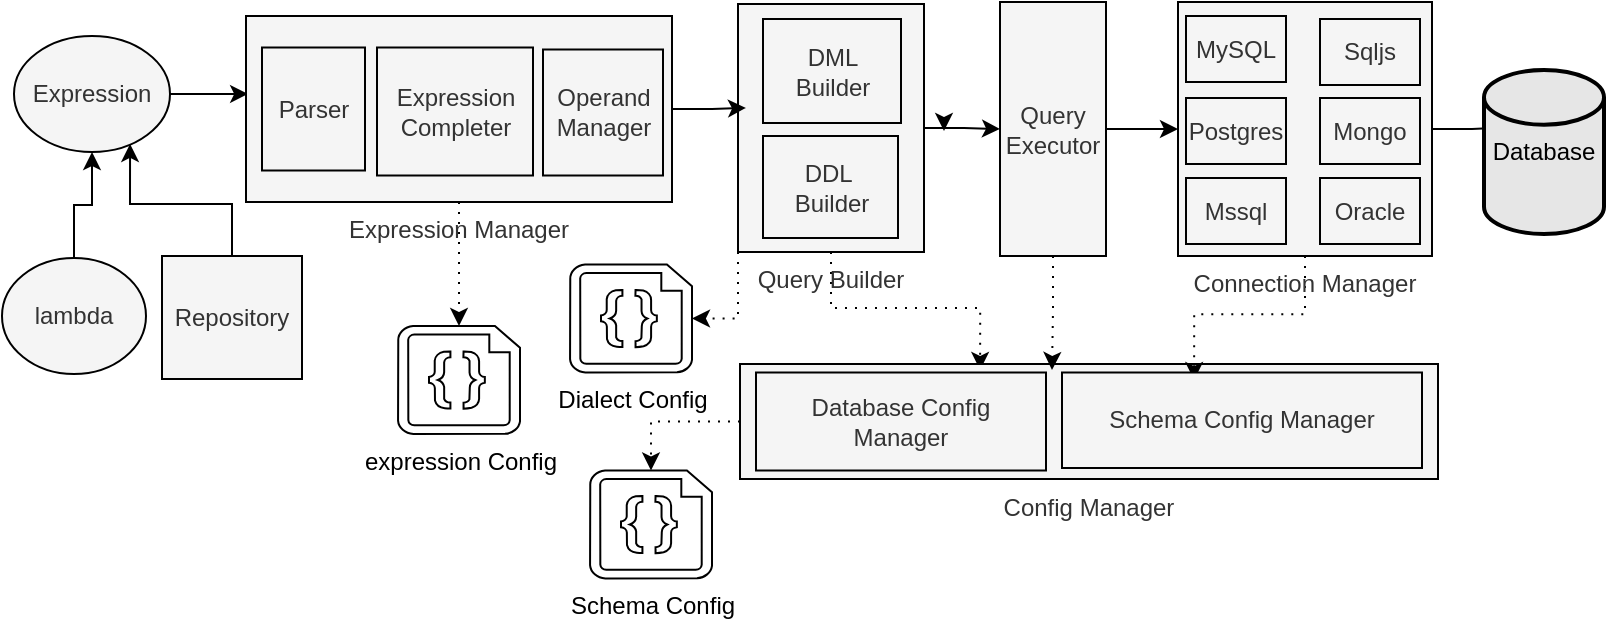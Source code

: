 <mxfile>
    <diagram id="_qm1-AJe0AePabwUvn4U" name="Page-1">
        <mxGraphModel dx="1035" dy="574" grid="0" gridSize="10" guides="1" tooltips="1" connect="1" arrows="1" fold="1" page="1" pageScale="1" pageWidth="827" pageHeight="583" background="#ffffff" math="0" shadow="0">
            <root>
                <object label="" id="0">
                    <mxCell/>
                </object>
                <mxCell id="1" parent="0"/>
                <mxCell id="90" style="edgeStyle=orthogonalEdgeStyle;rounded=0;orthogonalLoop=1;jettySize=auto;html=1;exitX=1;exitY=0.5;exitDx=0;exitDy=0;entryX=0;entryY=0.5;entryDx=0;entryDy=0;" edge="1" parent="1" source="2">
                    <mxGeometry relative="1" as="geometry">
                        <mxPoint x="479" y="80.5" as="targetPoint"/>
                    </mxGeometry>
                </mxCell>
                <mxCell id="99" style="edgeStyle=orthogonalEdgeStyle;rounded=0;orthogonalLoop=1;jettySize=auto;html=1;entryX=0;entryY=0.5;entryDx=0;entryDy=0;strokeColor=#000000;" edge="1" parent="1" source="2" target="7">
                    <mxGeometry relative="1" as="geometry"/>
                </mxCell>
                <mxCell id="104" style="edgeStyle=orthogonalEdgeStyle;rounded=0;orthogonalLoop=1;jettySize=auto;html=1;entryX=1;entryY=0.5;entryDx=0;entryDy=0;entryPerimeter=0;dashed=1;dashPattern=1 4;strokeColor=#000000;exitX=0;exitY=1;exitDx=0;exitDy=0;" edge="1" parent="1" source="2" target="32">
                    <mxGeometry relative="1" as="geometry"/>
                </mxCell>
                <mxCell id="105" style="edgeStyle=orthogonalEdgeStyle;rounded=0;orthogonalLoop=1;jettySize=auto;html=1;entryX=0.344;entryY=0.052;entryDx=0;entryDy=0;entryPerimeter=0;dashed=1;dashPattern=1 4;strokeColor=#000000;" edge="1" parent="1" source="2" target="5">
                    <mxGeometry relative="1" as="geometry"/>
                </mxCell>
                <mxCell id="2" value="Query Builder" style="rounded=0;whiteSpace=wrap;html=1;labelBackgroundColor=none;sketch=0;shadow=0;fillColor=#f5f5f5;fontColor=#333333;strokeColor=#000000;labelPosition=center;verticalLabelPosition=bottom;align=center;verticalAlign=top;" parent="1" vertex="1">
                    <mxGeometry x="376" y="17" width="93" height="124" as="geometry"/>
                </mxCell>
                <mxCell id="109" style="edgeStyle=orthogonalEdgeStyle;rounded=0;orthogonalLoop=1;jettySize=auto;html=1;entryX=0.5;entryY=0;entryDx=0;entryDy=0;entryPerimeter=0;dashed=1;dashPattern=1 4;strokeColor=#000000;" edge="1" parent="1" source="5" target="36">
                    <mxGeometry relative="1" as="geometry"/>
                </mxCell>
                <mxCell id="5" value="Config Manager" style="rounded=0;whiteSpace=wrap;html=1;labelBackgroundColor=none;sketch=0;fillColor=#f5f5f5;fontColor=#333333;strokeColor=#000000;labelPosition=center;verticalLabelPosition=bottom;align=center;verticalAlign=top;" parent="1" vertex="1">
                    <mxGeometry x="377" y="197" width="349" height="57.5" as="geometry"/>
                </mxCell>
                <mxCell id="101" style="edgeStyle=orthogonalEdgeStyle;rounded=0;orthogonalLoop=1;jettySize=auto;html=1;entryX=0;entryY=0.5;entryDx=0;entryDy=0;strokeColor=#000000;" edge="1" parent="1" source="7" target="43">
                    <mxGeometry relative="1" as="geometry"/>
                </mxCell>
                <mxCell id="106" style="edgeStyle=orthogonalEdgeStyle;rounded=0;orthogonalLoop=1;jettySize=auto;html=1;entryX=0.447;entryY=0.052;entryDx=0;entryDy=0;entryPerimeter=0;dashed=1;dashPattern=1 4;strokeColor=#000000;" edge="1" parent="1" source="7" target="5">
                    <mxGeometry relative="1" as="geometry"/>
                </mxCell>
                <mxCell id="7" value="Query Executor" style="rounded=0;whiteSpace=wrap;html=1;labelBackgroundColor=none;sketch=0;shadow=0;fillColor=#f5f5f5;fontColor=#333333;strokeColor=#000000;labelPosition=center;verticalLabelPosition=middle;align=center;verticalAlign=middle;" parent="1" vertex="1">
                    <mxGeometry x="507" y="16" width="53" height="127" as="geometry"/>
                </mxCell>
                <mxCell id="114" style="edgeStyle=orthogonalEdgeStyle;rounded=0;orthogonalLoop=1;jettySize=auto;html=1;entryX=0.005;entryY=0.419;entryDx=0;entryDy=0;entryPerimeter=0;fontColor=#000000;strokeColor=#000000;" edge="1" parent="1" source="18" target="72">
                    <mxGeometry relative="1" as="geometry"/>
                </mxCell>
                <mxCell id="18" value="Expression" style="ellipse;whiteSpace=wrap;html=1;labelBackgroundColor=none;sketch=0;fillColor=#f5f5f5;fontColor=#333333;strokeColor=#000000;" parent="1" vertex="1">
                    <mxGeometry x="14" y="33" width="78" height="58" as="geometry"/>
                </mxCell>
                <mxCell id="115" value="" style="edgeStyle=orthogonalEdgeStyle;rounded=0;orthogonalLoop=1;jettySize=auto;html=1;fontColor=#000000;strokeColor=#000000;" edge="1" parent="1" source="20" target="18">
                    <mxGeometry relative="1" as="geometry"/>
                </mxCell>
                <mxCell id="20" value="lambda" style="ellipse;whiteSpace=wrap;html=1;labelBackgroundColor=none;sketch=0;fillColor=#f5f5f5;fontColor=#333333;strokeColor=#000000;" parent="1" vertex="1">
                    <mxGeometry x="8" y="144" width="72" height="58" as="geometry"/>
                </mxCell>
                <mxCell id="28" value="DML &lt;br&gt;Builder" style="rounded=0;whiteSpace=wrap;html=1;labelBackgroundColor=none;sketch=0;shadow=0;fillColor=#f5f5f5;fontColor=#333333;strokeColor=#000000;labelPosition=center;verticalLabelPosition=middle;align=center;verticalAlign=middle;" parent="1" vertex="1">
                    <mxGeometry x="388.5" y="24.5" width="69" height="52" as="geometry"/>
                </mxCell>
                <mxCell id="29" value="DDL&amp;nbsp; Builder" style="rounded=0;whiteSpace=wrap;html=1;labelBackgroundColor=none;sketch=0;shadow=0;fillColor=#f5f5f5;fontColor=#333333;strokeColor=#000000;labelPosition=center;verticalLabelPosition=middle;align=center;verticalAlign=middle;" parent="1" vertex="1">
                    <mxGeometry x="388.5" y="83" width="67.5" height="51" as="geometry"/>
                </mxCell>
                <mxCell id="30" value="expression Config" style="verticalLabelPosition=bottom;html=1;verticalAlign=top;align=center;shape=mxgraph.azure.code_file;pointerEvents=1;fontColor=#000000;strokeWidth=1;" parent="1" vertex="1">
                    <mxGeometry x="206" y="178" width="61" height="54" as="geometry"/>
                </mxCell>
                <mxCell id="32" value="Dialect Config" style="verticalLabelPosition=bottom;html=1;verticalAlign=top;align=center;shape=mxgraph.azure.code_file;pointerEvents=1;fontColor=#000000;strokeWidth=1;" parent="1" vertex="1">
                    <mxGeometry x="292" y="147.25" width="61" height="54" as="geometry"/>
                </mxCell>
                <mxCell id="36" value="Schema Config" style="verticalLabelPosition=bottom;html=1;verticalAlign=top;align=center;shape=mxgraph.azure.code_file;pointerEvents=1;fontColor=#000000;strokeWidth=1;labelPosition=center;" parent="1" vertex="1">
                    <mxGeometry x="302" y="250.25" width="61" height="54" as="geometry"/>
                </mxCell>
                <mxCell id="107" style="edgeStyle=orthogonalEdgeStyle;rounded=0;orthogonalLoop=1;jettySize=auto;html=1;entryX=0.367;entryY=0.079;entryDx=0;entryDy=0;entryPerimeter=0;dashed=1;dashPattern=1 4;strokeColor=#000000;" edge="1" parent="1" source="43" target="88">
                    <mxGeometry relative="1" as="geometry"/>
                </mxCell>
                <mxCell id="112" style="edgeStyle=orthogonalEdgeStyle;rounded=0;orthogonalLoop=1;jettySize=auto;html=1;entryX=0.183;entryY=0.35;entryDx=0;entryDy=0;entryPerimeter=0;strokeColor=#000000;" edge="1" parent="1" source="43" target="110">
                    <mxGeometry relative="1" as="geometry"/>
                </mxCell>
                <mxCell id="43" value="Connection Manager" style="rounded=0;whiteSpace=wrap;html=1;labelBackgroundColor=none;sketch=0;shadow=0;fillColor=#f5f5f5;fontColor=#333333;strokeColor=#000000;labelPosition=center;verticalLabelPosition=bottom;align=center;verticalAlign=top;" parent="1" vertex="1">
                    <mxGeometry x="596" y="16" width="127" height="127" as="geometry"/>
                </mxCell>
                <mxCell id="44" value="MySQL" style="rounded=0;whiteSpace=wrap;html=1;labelBackgroundColor=none;sketch=0;shadow=0;fillColor=#f5f5f5;fontColor=#333333;strokeColor=#000000;labelPosition=center;verticalLabelPosition=middle;align=center;verticalAlign=middle;" parent="1" vertex="1">
                    <mxGeometry x="600" y="23" width="50" height="33" as="geometry"/>
                </mxCell>
                <mxCell id="46" value="Postgres" style="rounded=0;whiteSpace=wrap;html=1;labelBackgroundColor=none;sketch=0;shadow=0;fillColor=#f5f5f5;fontColor=#333333;strokeColor=#000000;labelPosition=center;verticalLabelPosition=middle;align=center;verticalAlign=middle;" parent="1" vertex="1">
                    <mxGeometry x="600" y="64" width="50" height="33" as="geometry"/>
                </mxCell>
                <mxCell id="47" value="Mssql" style="rounded=0;whiteSpace=wrap;html=1;labelBackgroundColor=none;sketch=0;shadow=0;fillColor=#f5f5f5;fontColor=#333333;strokeColor=#000000;labelPosition=center;verticalLabelPosition=middle;align=center;verticalAlign=middle;" parent="1" vertex="1">
                    <mxGeometry x="600" y="104" width="50" height="33" as="geometry"/>
                </mxCell>
                <mxCell id="48" value="Oracle" style="rounded=0;whiteSpace=wrap;html=1;labelBackgroundColor=none;sketch=0;shadow=0;fillColor=#f5f5f5;fontColor=#333333;strokeColor=#000000;labelPosition=center;verticalLabelPosition=middle;align=center;verticalAlign=middle;" parent="1" vertex="1">
                    <mxGeometry x="667" y="104" width="50" height="33" as="geometry"/>
                </mxCell>
                <mxCell id="50" value="Mongo" style="rounded=0;whiteSpace=wrap;html=1;labelBackgroundColor=none;sketch=0;shadow=0;fillColor=#f5f5f5;fontColor=#333333;strokeColor=#000000;labelPosition=center;verticalLabelPosition=middle;align=center;verticalAlign=middle;" parent="1" vertex="1">
                    <mxGeometry x="667" y="64" width="50" height="33" as="geometry"/>
                </mxCell>
                <mxCell id="52" value="Sqljs" style="rounded=0;whiteSpace=wrap;html=1;labelBackgroundColor=none;sketch=0;shadow=0;fillColor=#f5f5f5;fontColor=#333333;strokeColor=#000000;labelPosition=center;verticalLabelPosition=middle;align=center;verticalAlign=middle;" parent="1" vertex="1">
                    <mxGeometry x="667" y="24.5" width="50" height="33" as="geometry"/>
                </mxCell>
                <mxCell id="97" style="edgeStyle=orthogonalEdgeStyle;rounded=0;orthogonalLoop=1;jettySize=auto;html=1;entryX=0.043;entryY=0.419;entryDx=0;entryDy=0;entryPerimeter=0;strokeColor=#000000;" edge="1" parent="1" source="72" target="2">
                    <mxGeometry relative="1" as="geometry"/>
                </mxCell>
                <mxCell id="100" style="edgeStyle=orthogonalEdgeStyle;rounded=0;orthogonalLoop=1;jettySize=auto;html=1;entryX=0.5;entryY=0;entryDx=0;entryDy=0;entryPerimeter=0;strokeColor=#000000;dashed=1;dashPattern=1 4;" edge="1" parent="1" source="72" target="30">
                    <mxGeometry relative="1" as="geometry"/>
                </mxCell>
                <mxCell id="72" value="Expression Manager" style="rounded=0;whiteSpace=wrap;html=1;labelBackgroundColor=none;sketch=0;fillColor=#f5f5f5;fontColor=#333333;strokeColor=#000000;labelPosition=center;verticalLabelPosition=bottom;align=center;verticalAlign=top;" parent="1" vertex="1">
                    <mxGeometry x="130" y="23" width="213" height="93" as="geometry"/>
                </mxCell>
                <mxCell id="73" value="Parser" style="rounded=0;whiteSpace=wrap;html=1;labelBackgroundColor=none;sketch=0;fillColor=#f5f5f5;fontColor=#333333;strokeColor=#000000;direction=south;" parent="1" vertex="1">
                    <mxGeometry x="138" y="38.75" width="51.5" height="61.5" as="geometry"/>
                </mxCell>
                <mxCell id="74" value="Expression Completer" style="rounded=0;whiteSpace=wrap;html=1;strokeWidth=1;labelBackgroundColor=none;sketch=0;fillColor=#f5f5f5;fontColor=#333333;strokeColor=#000000;" parent="1" vertex="1">
                    <mxGeometry x="195.5" y="38.75" width="78" height="64" as="geometry"/>
                </mxCell>
                <mxCell id="75" value="Operand Manager" style="rounded=0;whiteSpace=wrap;html=1;labelBackgroundColor=none;sketch=0;fillColor=#f5f5f5;fontColor=#333333;strokeColor=#000000;" parent="1" vertex="1">
                    <mxGeometry x="278.5" y="39.75" width="60" height="63" as="geometry"/>
                </mxCell>
                <mxCell id="87" value="Database Config&lt;br&gt;Manager" style="rounded=0;whiteSpace=wrap;html=1;labelBackgroundColor=none;sketch=0;shadow=0;fillColor=#f5f5f5;fontColor=#333333;strokeColor=#000000;labelPosition=center;verticalLabelPosition=middle;align=center;verticalAlign=middle;" parent="1" vertex="1">
                    <mxGeometry x="385" y="201.25" width="145" height="49" as="geometry"/>
                </mxCell>
                <mxCell id="88" value="Schema Config Manager" style="rounded=0;whiteSpace=wrap;html=1;labelBackgroundColor=none;sketch=0;shadow=0;fillColor=#f5f5f5;fontColor=#333333;strokeColor=#000000;labelPosition=center;verticalLabelPosition=middle;align=center;verticalAlign=middle;" parent="1" vertex="1">
                    <mxGeometry x="538" y="201.25" width="180" height="47.75" as="geometry"/>
                </mxCell>
                <mxCell id="110" value="Database" style="strokeWidth=2;html=1;shape=mxgraph.flowchart.database;whiteSpace=wrap;fillColor=#E6E6E6;strokeColor=#000000;fontColor=#000000;" vertex="1" parent="1">
                    <mxGeometry x="749" y="50" width="60" height="82" as="geometry"/>
                </mxCell>
                <mxCell id="118" style="edgeStyle=orthogonalEdgeStyle;rounded=0;orthogonalLoop=1;jettySize=auto;html=1;entryX=0.744;entryY=0.931;entryDx=0;entryDy=0;entryPerimeter=0;fontColor=#000000;strokeColor=#000000;" edge="1" parent="1" source="116" target="18">
                    <mxGeometry relative="1" as="geometry"/>
                </mxCell>
                <mxCell id="116" value="Repository" style="rounded=0;whiteSpace=wrap;html=1;labelBackgroundColor=none;sketch=0;fillColor=#f5f5f5;fontColor=#333333;strokeColor=#000000;direction=south;" vertex="1" parent="1">
                    <mxGeometry x="88" y="143" width="70" height="61.5" as="geometry"/>
                </mxCell>
            </root>
        </mxGraphModel>
    </diagram>
</mxfile>